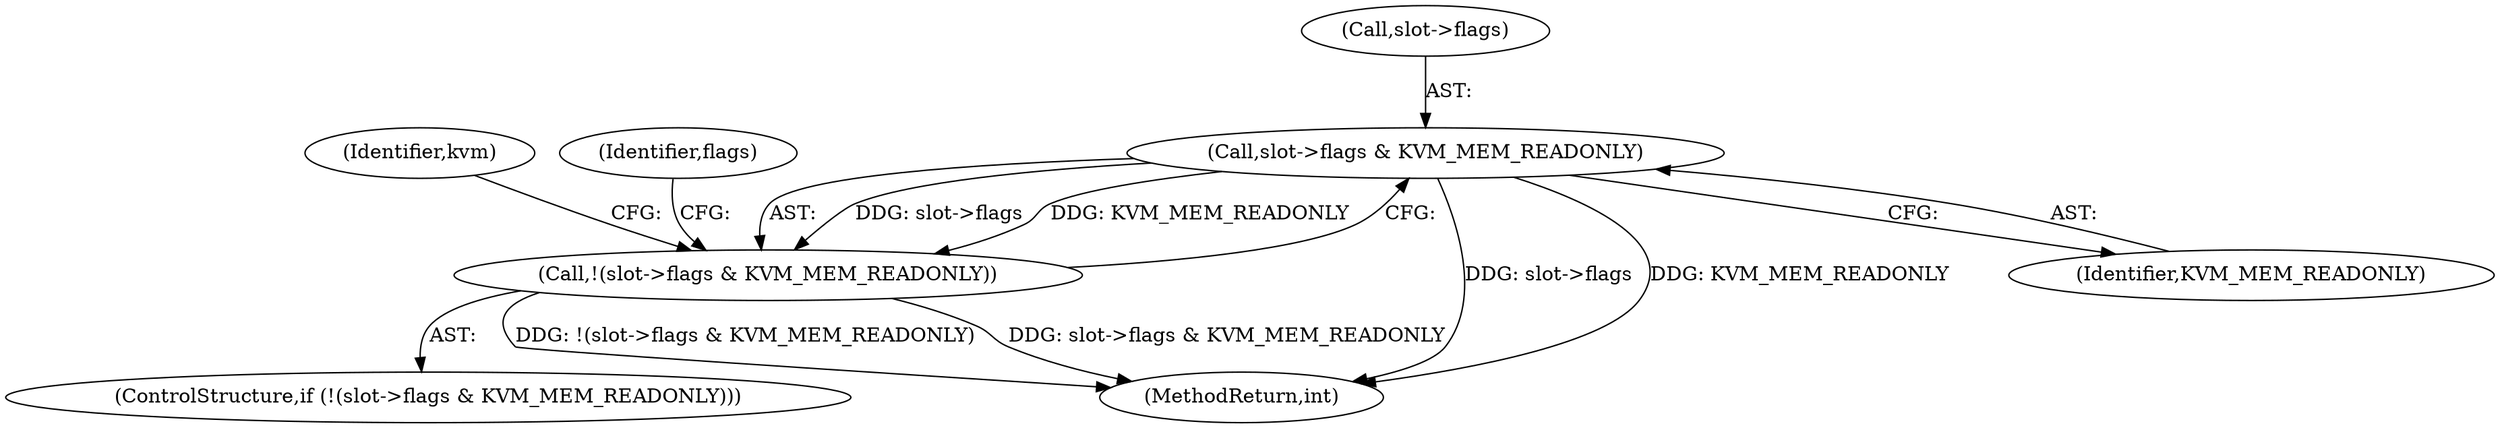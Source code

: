 digraph "0_linux_350b8bdd689cd2ab2c67c8a86a0be86cfa0751a7@pointer" {
"1000150" [label="(Call,slot->flags & KVM_MEM_READONLY)"];
"1000149" [label="(Call,!(slot->flags & KVM_MEM_READONLY))"];
"1000148" [label="(ControlStructure,if (!(slot->flags & KVM_MEM_READONLY)))"];
"1000266" [label="(MethodReturn,int)"];
"1000150" [label="(Call,slot->flags & KVM_MEM_READONLY)"];
"1000162" [label="(Identifier,kvm)"];
"1000156" [label="(Identifier,flags)"];
"1000151" [label="(Call,slot->flags)"];
"1000149" [label="(Call,!(slot->flags & KVM_MEM_READONLY))"];
"1000154" [label="(Identifier,KVM_MEM_READONLY)"];
"1000150" -> "1000149"  [label="AST: "];
"1000150" -> "1000154"  [label="CFG: "];
"1000151" -> "1000150"  [label="AST: "];
"1000154" -> "1000150"  [label="AST: "];
"1000149" -> "1000150"  [label="CFG: "];
"1000150" -> "1000266"  [label="DDG: slot->flags"];
"1000150" -> "1000266"  [label="DDG: KVM_MEM_READONLY"];
"1000150" -> "1000149"  [label="DDG: slot->flags"];
"1000150" -> "1000149"  [label="DDG: KVM_MEM_READONLY"];
"1000149" -> "1000148"  [label="AST: "];
"1000156" -> "1000149"  [label="CFG: "];
"1000162" -> "1000149"  [label="CFG: "];
"1000149" -> "1000266"  [label="DDG: !(slot->flags & KVM_MEM_READONLY)"];
"1000149" -> "1000266"  [label="DDG: slot->flags & KVM_MEM_READONLY"];
}
